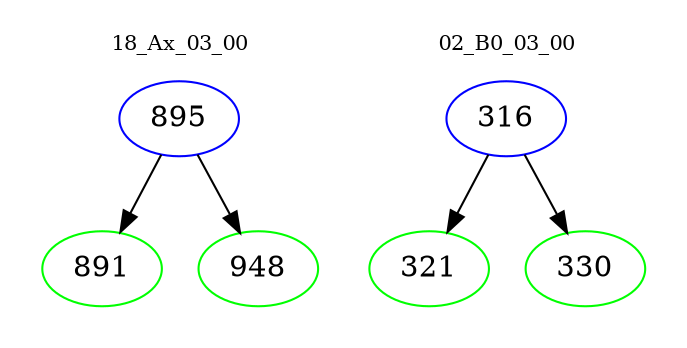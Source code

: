 digraph{
subgraph cluster_0 {
color = white
label = "18_Ax_03_00";
fontsize=10;
T0_895 [label="895", color="blue"]
T0_895 -> T0_891 [color="black"]
T0_891 [label="891", color="green"]
T0_895 -> T0_948 [color="black"]
T0_948 [label="948", color="green"]
}
subgraph cluster_1 {
color = white
label = "02_B0_03_00";
fontsize=10;
T1_316 [label="316", color="blue"]
T1_316 -> T1_321 [color="black"]
T1_321 [label="321", color="green"]
T1_316 -> T1_330 [color="black"]
T1_330 [label="330", color="green"]
}
}
